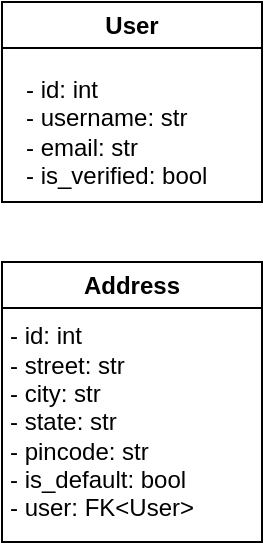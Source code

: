<mxfile version="26.2.14">
  <diagram name="Page-1" id="PXIw3RquRu3cSIpvhWi3">
    <mxGraphModel dx="1034" dy="536" grid="1" gridSize="10" guides="1" tooltips="1" connect="1" arrows="1" fold="1" page="1" pageScale="1" pageWidth="850" pageHeight="1100" math="0" shadow="0">
      <root>
        <mxCell id="0" />
        <mxCell id="1" parent="0" />
        <mxCell id="Akx1WM13JKXArrnDoVVp-2" value="User" style="swimlane;whiteSpace=wrap;html=1;startSize=23;" vertex="1" parent="1">
          <mxGeometry x="50" y="40" width="130" height="100" as="geometry" />
        </mxCell>
        <mxCell id="Akx1WM13JKXArrnDoVVp-5" value="&lt;div&gt;- id: int&amp;nbsp; &amp;nbsp; &amp;nbsp; &amp;nbsp; &amp;nbsp;&amp;nbsp;&lt;/div&gt;&lt;div&gt;- username: str&lt;/div&gt;&lt;div&gt;- email: str&lt;/div&gt;&lt;div&gt;- is_verified: bool&lt;/div&gt;" style="text;html=1;align=left;verticalAlign=middle;resizable=0;points=[];autosize=1;strokeColor=none;fillColor=none;" vertex="1" parent="Akx1WM13JKXArrnDoVVp-2">
          <mxGeometry x="10" y="30" width="110" height="70" as="geometry" />
        </mxCell>
        <mxCell id="Akx1WM13JKXArrnDoVVp-6" value="Address" style="swimlane;whiteSpace=wrap;html=1;startSize=23;" vertex="1" parent="1">
          <mxGeometry x="50" y="170" width="130" height="140" as="geometry" />
        </mxCell>
        <mxCell id="Akx1WM13JKXArrnDoVVp-7" value="&lt;div&gt;- id: int&lt;/div&gt;&lt;div&gt;- street: str&lt;/div&gt;&lt;div&gt;- city: str&lt;/div&gt;&lt;div&gt;- state: str&lt;/div&gt;&lt;div&gt;- pincode: str&lt;/div&gt;&lt;div&gt;- is_default: bool&lt;/div&gt;&lt;div&gt;- user: FK&amp;lt;User&amp;gt;&lt;/div&gt;" style="text;html=1;align=left;verticalAlign=middle;resizable=0;points=[];autosize=1;strokeColor=none;fillColor=none;" vertex="1" parent="Akx1WM13JKXArrnDoVVp-6">
          <mxGeometry x="2" y="25" width="120" height="110" as="geometry" />
        </mxCell>
      </root>
    </mxGraphModel>
  </diagram>
</mxfile>
